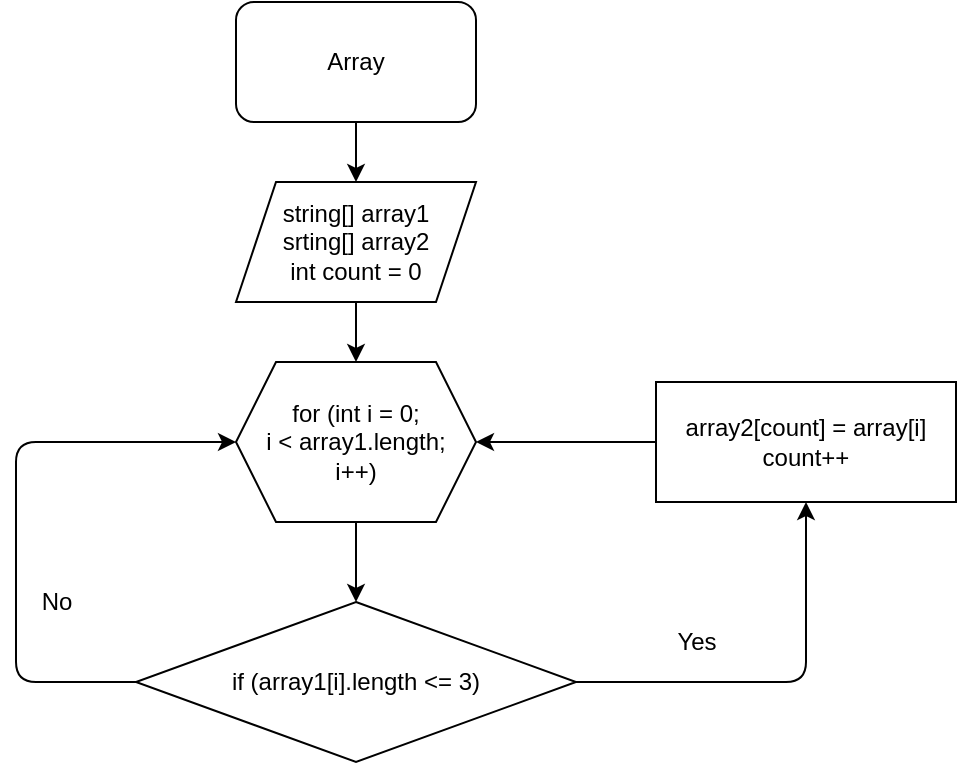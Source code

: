 <mxfile>
    <diagram id="2Pcy0IRxgb2vHmyPsa8f" name="Страница 1">
        <mxGraphModel dx="552" dy="460" grid="1" gridSize="10" guides="1" tooltips="1" connect="1" arrows="1" fold="1" page="1" pageScale="1" pageWidth="827" pageHeight="1169" math="0" shadow="0">
            <root>
                <mxCell id="0"/>
                <mxCell id="1" parent="0"/>
                <mxCell id="2" value="" style="edgeStyle=none;html=1;" edge="1" parent="1" source="DTUgruY3vjBteYP45iIx-1" target="DTUgruY3vjBteYP45iIx-2">
                    <mxGeometry relative="1" as="geometry"/>
                </mxCell>
                <mxCell id="DTUgruY3vjBteYP45iIx-1" value="Array" style="rounded=1;whiteSpace=wrap;html=1;" vertex="1" parent="1">
                    <mxGeometry x="180" y="40" width="120" height="60" as="geometry"/>
                </mxCell>
                <mxCell id="3" value="" style="edgeStyle=none;html=1;" edge="1" parent="1" source="DTUgruY3vjBteYP45iIx-2" target="DTUgruY3vjBteYP45iIx-3">
                    <mxGeometry relative="1" as="geometry"/>
                </mxCell>
                <mxCell id="DTUgruY3vjBteYP45iIx-2" value="string[] array1&lt;br&gt;srting[] array2&lt;br&gt;int count = 0" style="shape=parallelogram;perimeter=parallelogramPerimeter;whiteSpace=wrap;html=1;fixedSize=1;" vertex="1" parent="1">
                    <mxGeometry x="180" y="130" width="120" height="60" as="geometry"/>
                </mxCell>
                <mxCell id="4" value="" style="edgeStyle=none;html=1;" edge="1" parent="1" source="DTUgruY3vjBteYP45iIx-3" target="DTUgruY3vjBteYP45iIx-4">
                    <mxGeometry relative="1" as="geometry"/>
                </mxCell>
                <mxCell id="DTUgruY3vjBteYP45iIx-3" value="for (int i = 0;&lt;br&gt;i &amp;lt; array1.length;&lt;br&gt;i++)" style="shape=hexagon;perimeter=hexagonPerimeter2;whiteSpace=wrap;html=1;fixedSize=1;" vertex="1" parent="1">
                    <mxGeometry x="180" y="220" width="120" height="80" as="geometry"/>
                </mxCell>
                <mxCell id="6" style="edgeStyle=none;html=1;exitX=1;exitY=0.5;exitDx=0;exitDy=0;entryX=0.5;entryY=1;entryDx=0;entryDy=0;" edge="1" parent="1" source="DTUgruY3vjBteYP45iIx-4" target="DTUgruY3vjBteYP45iIx-5">
                    <mxGeometry relative="1" as="geometry">
                        <Array as="points">
                            <mxPoint x="465" y="380"/>
                        </Array>
                    </mxGeometry>
                </mxCell>
                <mxCell id="7" style="edgeStyle=none;html=1;entryX=0;entryY=0.5;entryDx=0;entryDy=0;" edge="1" parent="1" target="DTUgruY3vjBteYP45iIx-3">
                    <mxGeometry relative="1" as="geometry">
                        <mxPoint x="130" y="380" as="sourcePoint"/>
                        <Array as="points">
                            <mxPoint x="70" y="380"/>
                            <mxPoint x="70" y="260"/>
                        </Array>
                    </mxGeometry>
                </mxCell>
                <mxCell id="DTUgruY3vjBteYP45iIx-4" value="if (array1[i].length &amp;lt;= 3)" style="rhombus;whiteSpace=wrap;html=1;" vertex="1" parent="1">
                    <mxGeometry x="130" y="340" width="220" height="80" as="geometry"/>
                </mxCell>
                <mxCell id="5" style="edgeStyle=none;html=1;entryX=1;entryY=0.5;entryDx=0;entryDy=0;" edge="1" parent="1" source="DTUgruY3vjBteYP45iIx-5" target="DTUgruY3vjBteYP45iIx-3">
                    <mxGeometry relative="1" as="geometry"/>
                </mxCell>
                <mxCell id="DTUgruY3vjBteYP45iIx-5" value="array2[count] = array[i]&lt;br&gt;count++" style="rounded=0;whiteSpace=wrap;html=1;" vertex="1" parent="1">
                    <mxGeometry x="390" y="230" width="150" height="60" as="geometry"/>
                </mxCell>
                <mxCell id="8" value="No" style="text;html=1;align=center;verticalAlign=middle;resizable=0;points=[];autosize=1;strokeColor=none;fillColor=none;" vertex="1" parent="1">
                    <mxGeometry x="75" y="330" width="30" height="20" as="geometry"/>
                </mxCell>
                <mxCell id="9" value="Yes" style="text;html=1;align=center;verticalAlign=middle;resizable=0;points=[];autosize=1;strokeColor=none;fillColor=none;" vertex="1" parent="1">
                    <mxGeometry x="390" y="350" width="40" height="20" as="geometry"/>
                </mxCell>
            </root>
        </mxGraphModel>
    </diagram>
</mxfile>
